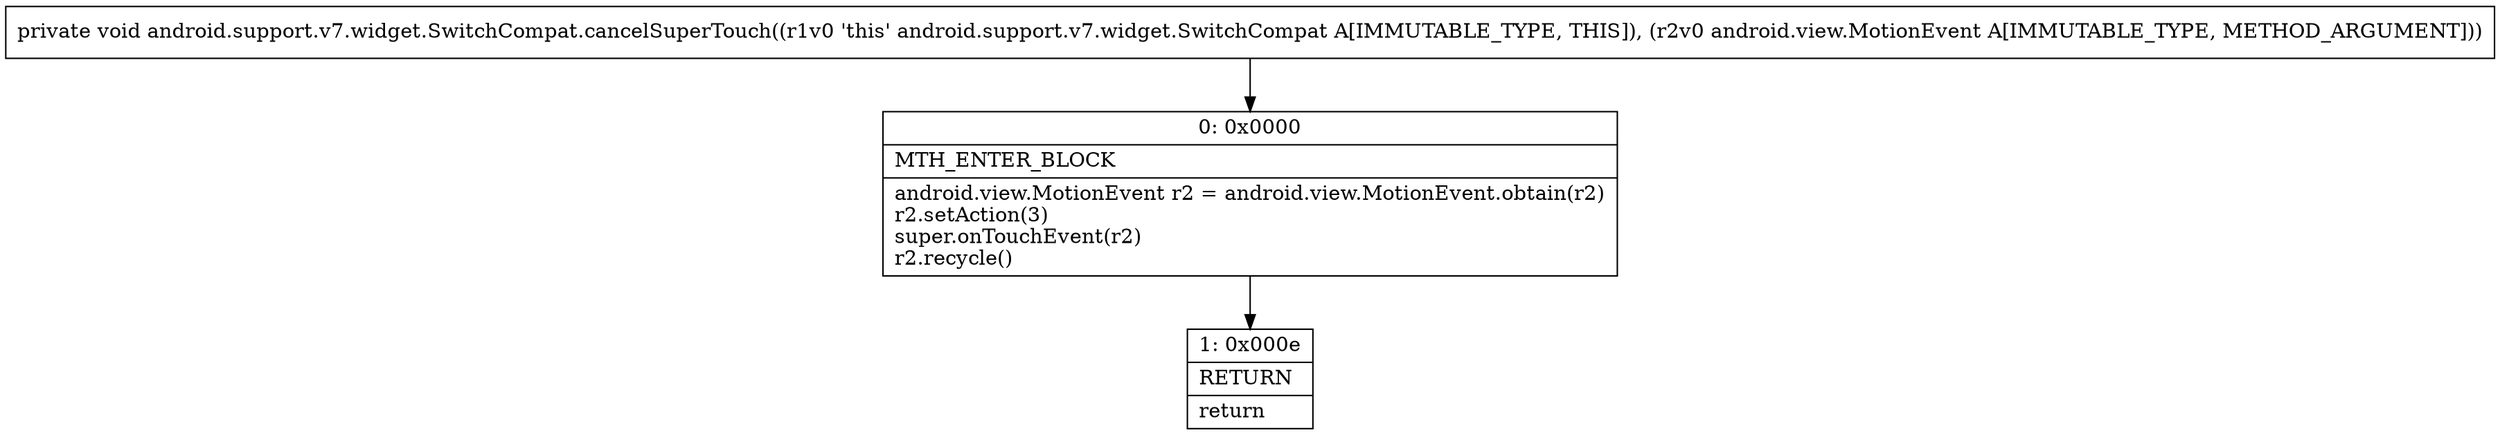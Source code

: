 digraph "CFG forandroid.support.v7.widget.SwitchCompat.cancelSuperTouch(Landroid\/view\/MotionEvent;)V" {
Node_0 [shape=record,label="{0\:\ 0x0000|MTH_ENTER_BLOCK\l|android.view.MotionEvent r2 = android.view.MotionEvent.obtain(r2)\lr2.setAction(3)\lsuper.onTouchEvent(r2)\lr2.recycle()\l}"];
Node_1 [shape=record,label="{1\:\ 0x000e|RETURN\l|return\l}"];
MethodNode[shape=record,label="{private void android.support.v7.widget.SwitchCompat.cancelSuperTouch((r1v0 'this' android.support.v7.widget.SwitchCompat A[IMMUTABLE_TYPE, THIS]), (r2v0 android.view.MotionEvent A[IMMUTABLE_TYPE, METHOD_ARGUMENT])) }"];
MethodNode -> Node_0;
Node_0 -> Node_1;
}

